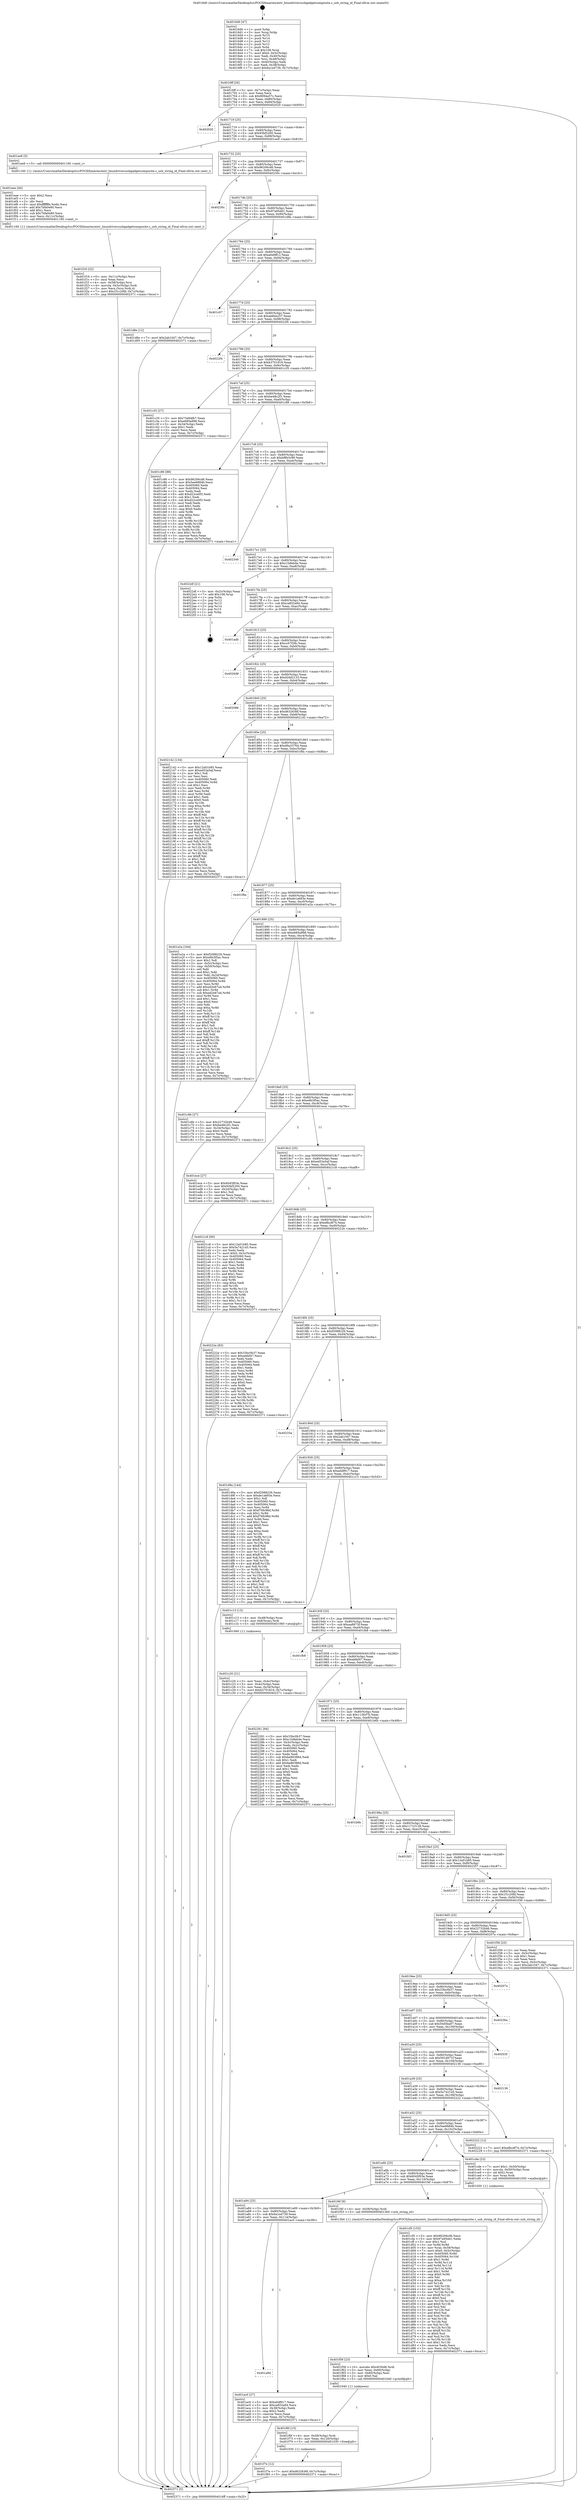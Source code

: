digraph "0x4016d0" {
  label = "0x4016d0 (/mnt/c/Users/mathe/Desktop/tcc/POCII/binaries/extr_linuxdriversusbgadgetcomposite.c_usb_string_id_Final-ollvm.out::main(0))"
  labelloc = "t"
  node[shape=record]

  Entry [label="",width=0.3,height=0.3,shape=circle,fillcolor=black,style=filled]
  "0x4016ff" [label="{
     0x4016ff [26]\l
     | [instrs]\l
     &nbsp;&nbsp;0x4016ff \<+3\>: mov -0x7c(%rbp),%eax\l
     &nbsp;&nbsp;0x401702 \<+2\>: mov %eax,%ecx\l
     &nbsp;&nbsp;0x401704 \<+6\>: sub $0x9094a57c,%ecx\l
     &nbsp;&nbsp;0x40170a \<+3\>: mov %eax,-0x80(%rbp)\l
     &nbsp;&nbsp;0x40170d \<+6\>: mov %ecx,-0x84(%rbp)\l
     &nbsp;&nbsp;0x401713 \<+6\>: je 0000000000402020 \<main+0x950\>\l
  }"]
  "0x402020" [label="{
     0x402020\l
  }", style=dashed]
  "0x401719" [label="{
     0x401719 [25]\l
     | [instrs]\l
     &nbsp;&nbsp;0x401719 \<+5\>: jmp 000000000040171e \<main+0x4e\>\l
     &nbsp;&nbsp;0x40171e \<+3\>: mov -0x80(%rbp),%eax\l
     &nbsp;&nbsp;0x401721 \<+5\>: sub $0x93bf2200,%eax\l
     &nbsp;&nbsp;0x401726 \<+6\>: mov %eax,-0x88(%rbp)\l
     &nbsp;&nbsp;0x40172c \<+6\>: je 0000000000401ee9 \<main+0x819\>\l
  }"]
  Exit [label="",width=0.3,height=0.3,shape=circle,fillcolor=black,style=filled,peripheries=2]
  "0x401ee9" [label="{
     0x401ee9 [5]\l
     | [instrs]\l
     &nbsp;&nbsp;0x401ee9 \<+5\>: call 0000000000401160 \<next_i\>\l
     | [calls]\l
     &nbsp;&nbsp;0x401160 \{1\} (/mnt/c/Users/mathe/Desktop/tcc/POCII/binaries/extr_linuxdriversusbgadgetcomposite.c_usb_string_id_Final-ollvm.out::next_i)\l
  }"]
  "0x401732" [label="{
     0x401732 [25]\l
     | [instrs]\l
     &nbsp;&nbsp;0x401732 \<+5\>: jmp 0000000000401737 \<main+0x67\>\l
     &nbsp;&nbsp;0x401737 \<+3\>: mov -0x80(%rbp),%eax\l
     &nbsp;&nbsp;0x40173a \<+5\>: sub $0x96206cd6,%eax\l
     &nbsp;&nbsp;0x40173f \<+6\>: mov %eax,-0x8c(%rbp)\l
     &nbsp;&nbsp;0x401745 \<+6\>: je 000000000040230c \<main+0xc3c\>\l
  }"]
  "0x401f7e" [label="{
     0x401f7e [12]\l
     | [instrs]\l
     &nbsp;&nbsp;0x401f7e \<+7\>: movl $0xd632636f,-0x7c(%rbp)\l
     &nbsp;&nbsp;0x401f85 \<+5\>: jmp 0000000000402371 \<main+0xca1\>\l
  }"]
  "0x40230c" [label="{
     0x40230c\l
  }", style=dashed]
  "0x40174b" [label="{
     0x40174b [25]\l
     | [instrs]\l
     &nbsp;&nbsp;0x40174b \<+5\>: jmp 0000000000401750 \<main+0x80\>\l
     &nbsp;&nbsp;0x401750 \<+3\>: mov -0x80(%rbp),%eax\l
     &nbsp;&nbsp;0x401753 \<+5\>: sub $0x97a95dd1,%eax\l
     &nbsp;&nbsp;0x401758 \<+6\>: mov %eax,-0x90(%rbp)\l
     &nbsp;&nbsp;0x40175e \<+6\>: je 0000000000401d8e \<main+0x6be\>\l
  }"]
  "0x401f6f" [label="{
     0x401f6f [15]\l
     | [instrs]\l
     &nbsp;&nbsp;0x401f6f \<+4\>: mov -0x58(%rbp),%rdi\l
     &nbsp;&nbsp;0x401f73 \<+6\>: mov %eax,-0x120(%rbp)\l
     &nbsp;&nbsp;0x401f79 \<+5\>: call 0000000000401030 \<free@plt\>\l
     | [calls]\l
     &nbsp;&nbsp;0x401030 \{1\} (unknown)\l
  }"]
  "0x401d8e" [label="{
     0x401d8e [12]\l
     | [instrs]\l
     &nbsp;&nbsp;0x401d8e \<+7\>: movl $0x2ab1047,-0x7c(%rbp)\l
     &nbsp;&nbsp;0x401d95 \<+5\>: jmp 0000000000402371 \<main+0xca1\>\l
  }"]
  "0x401764" [label="{
     0x401764 [25]\l
     | [instrs]\l
     &nbsp;&nbsp;0x401764 \<+5\>: jmp 0000000000401769 \<main+0x99\>\l
     &nbsp;&nbsp;0x401769 \<+3\>: mov -0x80(%rbp),%eax\l
     &nbsp;&nbsp;0x40176c \<+5\>: sub $0xa0e8ff12,%eax\l
     &nbsp;&nbsp;0x401771 \<+6\>: mov %eax,-0x94(%rbp)\l
     &nbsp;&nbsp;0x401777 \<+6\>: je 0000000000401c07 \<main+0x537\>\l
  }"]
  "0x401f58" [label="{
     0x401f58 [23]\l
     | [instrs]\l
     &nbsp;&nbsp;0x401f58 \<+10\>: movabs $0x4030d6,%rdi\l
     &nbsp;&nbsp;0x401f62 \<+3\>: mov %eax,-0x60(%rbp)\l
     &nbsp;&nbsp;0x401f65 \<+3\>: mov -0x60(%rbp),%esi\l
     &nbsp;&nbsp;0x401f68 \<+2\>: mov $0x0,%al\l
     &nbsp;&nbsp;0x401f6a \<+5\>: call 0000000000401040 \<printf@plt\>\l
     | [calls]\l
     &nbsp;&nbsp;0x401040 \{1\} (unknown)\l
  }"]
  "0x401c07" [label="{
     0x401c07\l
  }", style=dashed]
  "0x40177d" [label="{
     0x40177d [25]\l
     | [instrs]\l
     &nbsp;&nbsp;0x40177d \<+5\>: jmp 0000000000401782 \<main+0xb2\>\l
     &nbsp;&nbsp;0x401782 \<+3\>: mov -0x80(%rbp),%eax\l
     &nbsp;&nbsp;0x401785 \<+5\>: sub $0xab84a257,%eax\l
     &nbsp;&nbsp;0x40178a \<+6\>: mov %eax,-0x98(%rbp)\l
     &nbsp;&nbsp;0x401790 \<+6\>: je 00000000004022f4 \<main+0xc24\>\l
  }"]
  "0x401f16" [label="{
     0x401f16 [32]\l
     | [instrs]\l
     &nbsp;&nbsp;0x401f16 \<+6\>: mov -0x11c(%rbp),%ecx\l
     &nbsp;&nbsp;0x401f1c \<+3\>: imul %eax,%ecx\l
     &nbsp;&nbsp;0x401f1f \<+4\>: mov -0x58(%rbp),%rsi\l
     &nbsp;&nbsp;0x401f23 \<+4\>: movslq -0x5c(%rbp),%rdi\l
     &nbsp;&nbsp;0x401f27 \<+3\>: mov %ecx,(%rsi,%rdi,4)\l
     &nbsp;&nbsp;0x401f2a \<+7\>: movl $0x1f1c20fd,-0x7c(%rbp)\l
     &nbsp;&nbsp;0x401f31 \<+5\>: jmp 0000000000402371 \<main+0xca1\>\l
  }"]
  "0x4022f4" [label="{
     0x4022f4\l
  }", style=dashed]
  "0x401796" [label="{
     0x401796 [25]\l
     | [instrs]\l
     &nbsp;&nbsp;0x401796 \<+5\>: jmp 000000000040179b \<main+0xcb\>\l
     &nbsp;&nbsp;0x40179b \<+3\>: mov -0x80(%rbp),%eax\l
     &nbsp;&nbsp;0x40179e \<+5\>: sub $0xb3701819,%eax\l
     &nbsp;&nbsp;0x4017a3 \<+6\>: mov %eax,-0x9c(%rbp)\l
     &nbsp;&nbsp;0x4017a9 \<+6\>: je 0000000000401c35 \<main+0x565\>\l
  }"]
  "0x401eee" [label="{
     0x401eee [40]\l
     | [instrs]\l
     &nbsp;&nbsp;0x401eee \<+5\>: mov $0x2,%ecx\l
     &nbsp;&nbsp;0x401ef3 \<+1\>: cltd\l
     &nbsp;&nbsp;0x401ef4 \<+2\>: idiv %ecx\l
     &nbsp;&nbsp;0x401ef6 \<+6\>: imul $0xfffffffe,%edx,%ecx\l
     &nbsp;&nbsp;0x401efc \<+6\>: add $0x7bfa0e80,%ecx\l
     &nbsp;&nbsp;0x401f02 \<+3\>: add $0x1,%ecx\l
     &nbsp;&nbsp;0x401f05 \<+6\>: sub $0x7bfa0e80,%ecx\l
     &nbsp;&nbsp;0x401f0b \<+6\>: mov %ecx,-0x11c(%rbp)\l
     &nbsp;&nbsp;0x401f11 \<+5\>: call 0000000000401160 \<next_i\>\l
     | [calls]\l
     &nbsp;&nbsp;0x401160 \{1\} (/mnt/c/Users/mathe/Desktop/tcc/POCII/binaries/extr_linuxdriversusbgadgetcomposite.c_usb_string_id_Final-ollvm.out::next_i)\l
  }"]
  "0x401c35" [label="{
     0x401c35 [27]\l
     | [instrs]\l
     &nbsp;&nbsp;0x401c35 \<+5\>: mov $0x73d94fb7,%eax\l
     &nbsp;&nbsp;0x401c3a \<+5\>: mov $0xe685a998,%ecx\l
     &nbsp;&nbsp;0x401c3f \<+3\>: mov -0x34(%rbp),%edx\l
     &nbsp;&nbsp;0x401c42 \<+3\>: cmp $0x1,%edx\l
     &nbsp;&nbsp;0x401c45 \<+3\>: cmovl %ecx,%eax\l
     &nbsp;&nbsp;0x401c48 \<+3\>: mov %eax,-0x7c(%rbp)\l
     &nbsp;&nbsp;0x401c4b \<+5\>: jmp 0000000000402371 \<main+0xca1\>\l
  }"]
  "0x4017af" [label="{
     0x4017af [25]\l
     | [instrs]\l
     &nbsp;&nbsp;0x4017af \<+5\>: jmp 00000000004017b4 \<main+0xe4\>\l
     &nbsp;&nbsp;0x4017b4 \<+3\>: mov -0x80(%rbp),%eax\l
     &nbsp;&nbsp;0x4017b7 \<+5\>: sub $0xbe48c2f1,%eax\l
     &nbsp;&nbsp;0x4017bc \<+6\>: mov %eax,-0xa0(%rbp)\l
     &nbsp;&nbsp;0x4017c2 \<+6\>: je 0000000000401c86 \<main+0x5b6\>\l
  }"]
  "0x401cf5" [label="{
     0x401cf5 [153]\l
     | [instrs]\l
     &nbsp;&nbsp;0x401cf5 \<+5\>: mov $0x96206cd6,%ecx\l
     &nbsp;&nbsp;0x401cfa \<+5\>: mov $0x97a95dd1,%edx\l
     &nbsp;&nbsp;0x401cff \<+3\>: mov $0x1,%sil\l
     &nbsp;&nbsp;0x401d02 \<+3\>: xor %r8d,%r8d\l
     &nbsp;&nbsp;0x401d05 \<+4\>: mov %rax,-0x58(%rbp)\l
     &nbsp;&nbsp;0x401d09 \<+7\>: movl $0x0,-0x5c(%rbp)\l
     &nbsp;&nbsp;0x401d10 \<+8\>: mov 0x405060,%r9d\l
     &nbsp;&nbsp;0x401d18 \<+8\>: mov 0x405064,%r10d\l
     &nbsp;&nbsp;0x401d20 \<+4\>: sub $0x1,%r8d\l
     &nbsp;&nbsp;0x401d24 \<+3\>: mov %r9d,%r11d\l
     &nbsp;&nbsp;0x401d27 \<+3\>: add %r8d,%r11d\l
     &nbsp;&nbsp;0x401d2a \<+4\>: imul %r11d,%r9d\l
     &nbsp;&nbsp;0x401d2e \<+4\>: and $0x1,%r9d\l
     &nbsp;&nbsp;0x401d32 \<+4\>: cmp $0x0,%r9d\l
     &nbsp;&nbsp;0x401d36 \<+3\>: sete %bl\l
     &nbsp;&nbsp;0x401d39 \<+4\>: cmp $0xa,%r10d\l
     &nbsp;&nbsp;0x401d3d \<+4\>: setl %r14b\l
     &nbsp;&nbsp;0x401d41 \<+3\>: mov %bl,%r15b\l
     &nbsp;&nbsp;0x401d44 \<+4\>: xor $0xff,%r15b\l
     &nbsp;&nbsp;0x401d48 \<+3\>: mov %r14b,%r12b\l
     &nbsp;&nbsp;0x401d4b \<+4\>: xor $0xff,%r12b\l
     &nbsp;&nbsp;0x401d4f \<+4\>: xor $0x0,%sil\l
     &nbsp;&nbsp;0x401d53 \<+3\>: mov %r15b,%r13b\l
     &nbsp;&nbsp;0x401d56 \<+4\>: and $0x0,%r13b\l
     &nbsp;&nbsp;0x401d5a \<+3\>: and %sil,%bl\l
     &nbsp;&nbsp;0x401d5d \<+3\>: mov %r12b,%al\l
     &nbsp;&nbsp;0x401d60 \<+2\>: and $0x0,%al\l
     &nbsp;&nbsp;0x401d62 \<+3\>: and %sil,%r14b\l
     &nbsp;&nbsp;0x401d65 \<+3\>: or %bl,%r13b\l
     &nbsp;&nbsp;0x401d68 \<+3\>: or %r14b,%al\l
     &nbsp;&nbsp;0x401d6b \<+3\>: xor %al,%r13b\l
     &nbsp;&nbsp;0x401d6e \<+3\>: or %r12b,%r15b\l
     &nbsp;&nbsp;0x401d71 \<+4\>: xor $0xff,%r15b\l
     &nbsp;&nbsp;0x401d75 \<+4\>: or $0x0,%sil\l
     &nbsp;&nbsp;0x401d79 \<+3\>: and %sil,%r15b\l
     &nbsp;&nbsp;0x401d7c \<+3\>: or %r15b,%r13b\l
     &nbsp;&nbsp;0x401d7f \<+4\>: test $0x1,%r13b\l
     &nbsp;&nbsp;0x401d83 \<+3\>: cmovne %edx,%ecx\l
     &nbsp;&nbsp;0x401d86 \<+3\>: mov %ecx,-0x7c(%rbp)\l
     &nbsp;&nbsp;0x401d89 \<+5\>: jmp 0000000000402371 \<main+0xca1\>\l
  }"]
  "0x401c86" [label="{
     0x401c86 [88]\l
     | [instrs]\l
     &nbsp;&nbsp;0x401c86 \<+5\>: mov $0x96206cd6,%eax\l
     &nbsp;&nbsp;0x401c8b \<+5\>: mov $0x5ee6884b,%ecx\l
     &nbsp;&nbsp;0x401c90 \<+7\>: mov 0x405060,%edx\l
     &nbsp;&nbsp;0x401c97 \<+7\>: mov 0x405064,%esi\l
     &nbsp;&nbsp;0x401c9e \<+2\>: mov %edx,%edi\l
     &nbsp;&nbsp;0x401ca0 \<+6\>: add $0xd22ce0f3,%edi\l
     &nbsp;&nbsp;0x401ca6 \<+3\>: sub $0x1,%edi\l
     &nbsp;&nbsp;0x401ca9 \<+6\>: sub $0xd22ce0f3,%edi\l
     &nbsp;&nbsp;0x401caf \<+3\>: imul %edi,%edx\l
     &nbsp;&nbsp;0x401cb2 \<+3\>: and $0x1,%edx\l
     &nbsp;&nbsp;0x401cb5 \<+3\>: cmp $0x0,%edx\l
     &nbsp;&nbsp;0x401cb8 \<+4\>: sete %r8b\l
     &nbsp;&nbsp;0x401cbc \<+3\>: cmp $0xa,%esi\l
     &nbsp;&nbsp;0x401cbf \<+4\>: setl %r9b\l
     &nbsp;&nbsp;0x401cc3 \<+3\>: mov %r8b,%r10b\l
     &nbsp;&nbsp;0x401cc6 \<+3\>: and %r9b,%r10b\l
     &nbsp;&nbsp;0x401cc9 \<+3\>: xor %r9b,%r8b\l
     &nbsp;&nbsp;0x401ccc \<+3\>: or %r8b,%r10b\l
     &nbsp;&nbsp;0x401ccf \<+4\>: test $0x1,%r10b\l
     &nbsp;&nbsp;0x401cd3 \<+3\>: cmovne %ecx,%eax\l
     &nbsp;&nbsp;0x401cd6 \<+3\>: mov %eax,-0x7c(%rbp)\l
     &nbsp;&nbsp;0x401cd9 \<+5\>: jmp 0000000000402371 \<main+0xca1\>\l
  }"]
  "0x4017c8" [label="{
     0x4017c8 [25]\l
     | [instrs]\l
     &nbsp;&nbsp;0x4017c8 \<+5\>: jmp 00000000004017cd \<main+0xfd\>\l
     &nbsp;&nbsp;0x4017cd \<+3\>: mov -0x80(%rbp),%eax\l
     &nbsp;&nbsp;0x4017d0 \<+5\>: sub $0xbf8b3c99,%eax\l
     &nbsp;&nbsp;0x4017d5 \<+6\>: mov %eax,-0xa4(%rbp)\l
     &nbsp;&nbsp;0x4017db \<+6\>: je 0000000000402346 \<main+0xc76\>\l
  }"]
  "0x401c20" [label="{
     0x401c20 [21]\l
     | [instrs]\l
     &nbsp;&nbsp;0x401c20 \<+3\>: mov %eax,-0x4c(%rbp)\l
     &nbsp;&nbsp;0x401c23 \<+3\>: mov -0x4c(%rbp),%eax\l
     &nbsp;&nbsp;0x401c26 \<+3\>: mov %eax,-0x34(%rbp)\l
     &nbsp;&nbsp;0x401c29 \<+7\>: movl $0xb3701819,-0x7c(%rbp)\l
     &nbsp;&nbsp;0x401c30 \<+5\>: jmp 0000000000402371 \<main+0xca1\>\l
  }"]
  "0x402346" [label="{
     0x402346\l
  }", style=dashed]
  "0x4017e1" [label="{
     0x4017e1 [25]\l
     | [instrs]\l
     &nbsp;&nbsp;0x4017e1 \<+5\>: jmp 00000000004017e6 \<main+0x116\>\l
     &nbsp;&nbsp;0x4017e6 \<+3\>: mov -0x80(%rbp),%eax\l
     &nbsp;&nbsp;0x4017e9 \<+5\>: sub $0xc1b8eb4e,%eax\l
     &nbsp;&nbsp;0x4017ee \<+6\>: mov %eax,-0xa8(%rbp)\l
     &nbsp;&nbsp;0x4017f4 \<+6\>: je 00000000004022df \<main+0xc0f\>\l
  }"]
  "0x4016d0" [label="{
     0x4016d0 [47]\l
     | [instrs]\l
     &nbsp;&nbsp;0x4016d0 \<+1\>: push %rbp\l
     &nbsp;&nbsp;0x4016d1 \<+3\>: mov %rsp,%rbp\l
     &nbsp;&nbsp;0x4016d4 \<+2\>: push %r15\l
     &nbsp;&nbsp;0x4016d6 \<+2\>: push %r14\l
     &nbsp;&nbsp;0x4016d8 \<+2\>: push %r13\l
     &nbsp;&nbsp;0x4016da \<+2\>: push %r12\l
     &nbsp;&nbsp;0x4016dc \<+1\>: push %rbx\l
     &nbsp;&nbsp;0x4016dd \<+7\>: sub $0x108,%rsp\l
     &nbsp;&nbsp;0x4016e4 \<+7\>: movl $0x0,-0x3c(%rbp)\l
     &nbsp;&nbsp;0x4016eb \<+3\>: mov %edi,-0x40(%rbp)\l
     &nbsp;&nbsp;0x4016ee \<+4\>: mov %rsi,-0x48(%rbp)\l
     &nbsp;&nbsp;0x4016f2 \<+3\>: mov -0x40(%rbp),%edi\l
     &nbsp;&nbsp;0x4016f5 \<+3\>: mov %edi,-0x38(%rbp)\l
     &nbsp;&nbsp;0x4016f8 \<+7\>: movl $0x6a1ed739,-0x7c(%rbp)\l
  }"]
  "0x4022df" [label="{
     0x4022df [21]\l
     | [instrs]\l
     &nbsp;&nbsp;0x4022df \<+3\>: mov -0x2c(%rbp),%eax\l
     &nbsp;&nbsp;0x4022e2 \<+7\>: add $0x108,%rsp\l
     &nbsp;&nbsp;0x4022e9 \<+1\>: pop %rbx\l
     &nbsp;&nbsp;0x4022ea \<+2\>: pop %r12\l
     &nbsp;&nbsp;0x4022ec \<+2\>: pop %r13\l
     &nbsp;&nbsp;0x4022ee \<+2\>: pop %r14\l
     &nbsp;&nbsp;0x4022f0 \<+2\>: pop %r15\l
     &nbsp;&nbsp;0x4022f2 \<+1\>: pop %rbp\l
     &nbsp;&nbsp;0x4022f3 \<+1\>: ret\l
  }"]
  "0x4017fa" [label="{
     0x4017fa [25]\l
     | [instrs]\l
     &nbsp;&nbsp;0x4017fa \<+5\>: jmp 00000000004017ff \<main+0x12f\>\l
     &nbsp;&nbsp;0x4017ff \<+3\>: mov -0x80(%rbp),%eax\l
     &nbsp;&nbsp;0x401802 \<+5\>: sub $0xca852a84,%eax\l
     &nbsp;&nbsp;0x401807 \<+6\>: mov %eax,-0xac(%rbp)\l
     &nbsp;&nbsp;0x40180d \<+6\>: je 0000000000401adb \<main+0x40b\>\l
  }"]
  "0x402371" [label="{
     0x402371 [5]\l
     | [instrs]\l
     &nbsp;&nbsp;0x402371 \<+5\>: jmp 00000000004016ff \<main+0x2f\>\l
  }"]
  "0x401adb" [label="{
     0x401adb\l
  }", style=dashed]
  "0x401813" [label="{
     0x401813 [25]\l
     | [instrs]\l
     &nbsp;&nbsp;0x401813 \<+5\>: jmp 0000000000401818 \<main+0x148\>\l
     &nbsp;&nbsp;0x401818 \<+3\>: mov -0x80(%rbp),%eax\l
     &nbsp;&nbsp;0x40181b \<+5\>: sub $0xcc07f28c,%eax\l
     &nbsp;&nbsp;0x401820 \<+6\>: mov %eax,-0xb0(%rbp)\l
     &nbsp;&nbsp;0x401826 \<+6\>: je 00000000004020d9 \<main+0xa09\>\l
  }"]
  "0x401a9d" [label="{
     0x401a9d\l
  }", style=dashed]
  "0x4020d9" [label="{
     0x4020d9\l
  }", style=dashed]
  "0x40182c" [label="{
     0x40182c [25]\l
     | [instrs]\l
     &nbsp;&nbsp;0x40182c \<+5\>: jmp 0000000000401831 \<main+0x161\>\l
     &nbsp;&nbsp;0x401831 \<+3\>: mov -0x80(%rbp),%eax\l
     &nbsp;&nbsp;0x401834 \<+5\>: sub $0xd2dd2133,%eax\l
     &nbsp;&nbsp;0x401839 \<+6\>: mov %eax,-0xb4(%rbp)\l
     &nbsp;&nbsp;0x40183f \<+6\>: je 0000000000402086 \<main+0x9b6\>\l
  }"]
  "0x401ac0" [label="{
     0x401ac0 [27]\l
     | [instrs]\l
     &nbsp;&nbsp;0x401ac0 \<+5\>: mov $0xa0df917,%eax\l
     &nbsp;&nbsp;0x401ac5 \<+5\>: mov $0xca852a84,%ecx\l
     &nbsp;&nbsp;0x401aca \<+3\>: mov -0x38(%rbp),%edx\l
     &nbsp;&nbsp;0x401acd \<+3\>: cmp $0x2,%edx\l
     &nbsp;&nbsp;0x401ad0 \<+3\>: cmovne %ecx,%eax\l
     &nbsp;&nbsp;0x401ad3 \<+3\>: mov %eax,-0x7c(%rbp)\l
     &nbsp;&nbsp;0x401ad6 \<+5\>: jmp 0000000000402371 \<main+0xca1\>\l
  }"]
  "0x402086" [label="{
     0x402086\l
  }", style=dashed]
  "0x401845" [label="{
     0x401845 [25]\l
     | [instrs]\l
     &nbsp;&nbsp;0x401845 \<+5\>: jmp 000000000040184a \<main+0x17a\>\l
     &nbsp;&nbsp;0x40184a \<+3\>: mov -0x80(%rbp),%eax\l
     &nbsp;&nbsp;0x40184d \<+5\>: sub $0xd632636f,%eax\l
     &nbsp;&nbsp;0x401852 \<+6\>: mov %eax,-0xb8(%rbp)\l
     &nbsp;&nbsp;0x401858 \<+6\>: je 0000000000402142 \<main+0xa72\>\l
  }"]
  "0x401a84" [label="{
     0x401a84 [25]\l
     | [instrs]\l
     &nbsp;&nbsp;0x401a84 \<+5\>: jmp 0000000000401a89 \<main+0x3b9\>\l
     &nbsp;&nbsp;0x401a89 \<+3\>: mov -0x80(%rbp),%eax\l
     &nbsp;&nbsp;0x401a8c \<+5\>: sub $0x6a1ed739,%eax\l
     &nbsp;&nbsp;0x401a91 \<+6\>: mov %eax,-0x114(%rbp)\l
     &nbsp;&nbsp;0x401a97 \<+6\>: je 0000000000401ac0 \<main+0x3f0\>\l
  }"]
  "0x402142" [label="{
     0x402142 [134]\l
     | [instrs]\l
     &nbsp;&nbsp;0x402142 \<+5\>: mov $0x12a01b85,%eax\l
     &nbsp;&nbsp;0x402147 \<+5\>: mov $0xed53a5af,%ecx\l
     &nbsp;&nbsp;0x40214c \<+2\>: mov $0x1,%dl\l
     &nbsp;&nbsp;0x40214e \<+2\>: xor %esi,%esi\l
     &nbsp;&nbsp;0x402150 \<+7\>: mov 0x405060,%edi\l
     &nbsp;&nbsp;0x402157 \<+8\>: mov 0x405064,%r8d\l
     &nbsp;&nbsp;0x40215f \<+3\>: sub $0x1,%esi\l
     &nbsp;&nbsp;0x402162 \<+3\>: mov %edi,%r9d\l
     &nbsp;&nbsp;0x402165 \<+3\>: add %esi,%r9d\l
     &nbsp;&nbsp;0x402168 \<+4\>: imul %r9d,%edi\l
     &nbsp;&nbsp;0x40216c \<+3\>: and $0x1,%edi\l
     &nbsp;&nbsp;0x40216f \<+3\>: cmp $0x0,%edi\l
     &nbsp;&nbsp;0x402172 \<+4\>: sete %r10b\l
     &nbsp;&nbsp;0x402176 \<+4\>: cmp $0xa,%r8d\l
     &nbsp;&nbsp;0x40217a \<+4\>: setl %r11b\l
     &nbsp;&nbsp;0x40217e \<+3\>: mov %r10b,%bl\l
     &nbsp;&nbsp;0x402181 \<+3\>: xor $0xff,%bl\l
     &nbsp;&nbsp;0x402184 \<+3\>: mov %r11b,%r14b\l
     &nbsp;&nbsp;0x402187 \<+4\>: xor $0xff,%r14b\l
     &nbsp;&nbsp;0x40218b \<+3\>: xor $0x1,%dl\l
     &nbsp;&nbsp;0x40218e \<+3\>: mov %bl,%r15b\l
     &nbsp;&nbsp;0x402191 \<+4\>: and $0xff,%r15b\l
     &nbsp;&nbsp;0x402195 \<+3\>: and %dl,%r10b\l
     &nbsp;&nbsp;0x402198 \<+3\>: mov %r14b,%r12b\l
     &nbsp;&nbsp;0x40219b \<+4\>: and $0xff,%r12b\l
     &nbsp;&nbsp;0x40219f \<+3\>: and %dl,%r11b\l
     &nbsp;&nbsp;0x4021a2 \<+3\>: or %r10b,%r15b\l
     &nbsp;&nbsp;0x4021a5 \<+3\>: or %r11b,%r12b\l
     &nbsp;&nbsp;0x4021a8 \<+3\>: xor %r12b,%r15b\l
     &nbsp;&nbsp;0x4021ab \<+3\>: or %r14b,%bl\l
     &nbsp;&nbsp;0x4021ae \<+3\>: xor $0xff,%bl\l
     &nbsp;&nbsp;0x4021b1 \<+3\>: or $0x1,%dl\l
     &nbsp;&nbsp;0x4021b4 \<+2\>: and %dl,%bl\l
     &nbsp;&nbsp;0x4021b6 \<+3\>: or %bl,%r15b\l
     &nbsp;&nbsp;0x4021b9 \<+4\>: test $0x1,%r15b\l
     &nbsp;&nbsp;0x4021bd \<+3\>: cmovne %ecx,%eax\l
     &nbsp;&nbsp;0x4021c0 \<+3\>: mov %eax,-0x7c(%rbp)\l
     &nbsp;&nbsp;0x4021c3 \<+5\>: jmp 0000000000402371 \<main+0xca1\>\l
  }"]
  "0x40185e" [label="{
     0x40185e [25]\l
     | [instrs]\l
     &nbsp;&nbsp;0x40185e \<+5\>: jmp 0000000000401863 \<main+0x193\>\l
     &nbsp;&nbsp;0x401863 \<+3\>: mov -0x80(%rbp),%eax\l
     &nbsp;&nbsp;0x401866 \<+5\>: sub $0xd9a33764,%eax\l
     &nbsp;&nbsp;0x40186b \<+6\>: mov %eax,-0xbc(%rbp)\l
     &nbsp;&nbsp;0x401871 \<+6\>: je 0000000000401f8a \<main+0x8ba\>\l
  }"]
  "0x401f4f" [label="{
     0x401f4f [9]\l
     | [instrs]\l
     &nbsp;&nbsp;0x401f4f \<+4\>: mov -0x58(%rbp),%rdi\l
     &nbsp;&nbsp;0x401f53 \<+5\>: call 00000000004013b0 \<usb_string_id\>\l
     | [calls]\l
     &nbsp;&nbsp;0x4013b0 \{1\} (/mnt/c/Users/mathe/Desktop/tcc/POCII/binaries/extr_linuxdriversusbgadgetcomposite.c_usb_string_id_Final-ollvm.out::usb_string_id)\l
  }"]
  "0x401f8a" [label="{
     0x401f8a\l
  }", style=dashed]
  "0x401877" [label="{
     0x401877 [25]\l
     | [instrs]\l
     &nbsp;&nbsp;0x401877 \<+5\>: jmp 000000000040187c \<main+0x1ac\>\l
     &nbsp;&nbsp;0x40187c \<+3\>: mov -0x80(%rbp),%eax\l
     &nbsp;&nbsp;0x40187f \<+5\>: sub $0xde1a683e,%eax\l
     &nbsp;&nbsp;0x401884 \<+6\>: mov %eax,-0xc0(%rbp)\l
     &nbsp;&nbsp;0x40188a \<+6\>: je 0000000000401e2a \<main+0x75a\>\l
  }"]
  "0x401a6b" [label="{
     0x401a6b [25]\l
     | [instrs]\l
     &nbsp;&nbsp;0x401a6b \<+5\>: jmp 0000000000401a70 \<main+0x3a0\>\l
     &nbsp;&nbsp;0x401a70 \<+3\>: mov -0x80(%rbp),%eax\l
     &nbsp;&nbsp;0x401a73 \<+5\>: sub $0x6045f03e,%eax\l
     &nbsp;&nbsp;0x401a78 \<+6\>: mov %eax,-0x110(%rbp)\l
     &nbsp;&nbsp;0x401a7e \<+6\>: je 0000000000401f4f \<main+0x87f\>\l
  }"]
  "0x401e2a" [label="{
     0x401e2a [164]\l
     | [instrs]\l
     &nbsp;&nbsp;0x401e2a \<+5\>: mov $0xf2088226,%eax\l
     &nbsp;&nbsp;0x401e2f \<+5\>: mov $0xe6b3f5ac,%ecx\l
     &nbsp;&nbsp;0x401e34 \<+2\>: mov $0x1,%dl\l
     &nbsp;&nbsp;0x401e36 \<+3\>: mov -0x5c(%rbp),%esi\l
     &nbsp;&nbsp;0x401e39 \<+3\>: cmp -0x50(%rbp),%esi\l
     &nbsp;&nbsp;0x401e3c \<+4\>: setl %dil\l
     &nbsp;&nbsp;0x401e40 \<+4\>: and $0x1,%dil\l
     &nbsp;&nbsp;0x401e44 \<+4\>: mov %dil,-0x2d(%rbp)\l
     &nbsp;&nbsp;0x401e48 \<+7\>: mov 0x405060,%esi\l
     &nbsp;&nbsp;0x401e4f \<+8\>: mov 0x405064,%r8d\l
     &nbsp;&nbsp;0x401e57 \<+3\>: mov %esi,%r9d\l
     &nbsp;&nbsp;0x401e5a \<+7\>: add $0xed2e67a4,%r9d\l
     &nbsp;&nbsp;0x401e61 \<+4\>: sub $0x1,%r9d\l
     &nbsp;&nbsp;0x401e65 \<+7\>: sub $0xed2e67a4,%r9d\l
     &nbsp;&nbsp;0x401e6c \<+4\>: imul %r9d,%esi\l
     &nbsp;&nbsp;0x401e70 \<+3\>: and $0x1,%esi\l
     &nbsp;&nbsp;0x401e73 \<+3\>: cmp $0x0,%esi\l
     &nbsp;&nbsp;0x401e76 \<+4\>: sete %dil\l
     &nbsp;&nbsp;0x401e7a \<+4\>: cmp $0xa,%r8d\l
     &nbsp;&nbsp;0x401e7e \<+4\>: setl %r10b\l
     &nbsp;&nbsp;0x401e82 \<+3\>: mov %dil,%r11b\l
     &nbsp;&nbsp;0x401e85 \<+4\>: xor $0xff,%r11b\l
     &nbsp;&nbsp;0x401e89 \<+3\>: mov %r10b,%bl\l
     &nbsp;&nbsp;0x401e8c \<+3\>: xor $0xff,%bl\l
     &nbsp;&nbsp;0x401e8f \<+3\>: xor $0x1,%dl\l
     &nbsp;&nbsp;0x401e92 \<+3\>: mov %r11b,%r14b\l
     &nbsp;&nbsp;0x401e95 \<+4\>: and $0xff,%r14b\l
     &nbsp;&nbsp;0x401e99 \<+3\>: and %dl,%dil\l
     &nbsp;&nbsp;0x401e9c \<+3\>: mov %bl,%r15b\l
     &nbsp;&nbsp;0x401e9f \<+4\>: and $0xff,%r15b\l
     &nbsp;&nbsp;0x401ea3 \<+3\>: and %dl,%r10b\l
     &nbsp;&nbsp;0x401ea6 \<+3\>: or %dil,%r14b\l
     &nbsp;&nbsp;0x401ea9 \<+3\>: or %r10b,%r15b\l
     &nbsp;&nbsp;0x401eac \<+3\>: xor %r15b,%r14b\l
     &nbsp;&nbsp;0x401eaf \<+3\>: or %bl,%r11b\l
     &nbsp;&nbsp;0x401eb2 \<+4\>: xor $0xff,%r11b\l
     &nbsp;&nbsp;0x401eb6 \<+3\>: or $0x1,%dl\l
     &nbsp;&nbsp;0x401eb9 \<+3\>: and %dl,%r11b\l
     &nbsp;&nbsp;0x401ebc \<+3\>: or %r11b,%r14b\l
     &nbsp;&nbsp;0x401ebf \<+4\>: test $0x1,%r14b\l
     &nbsp;&nbsp;0x401ec3 \<+3\>: cmovne %ecx,%eax\l
     &nbsp;&nbsp;0x401ec6 \<+3\>: mov %eax,-0x7c(%rbp)\l
     &nbsp;&nbsp;0x401ec9 \<+5\>: jmp 0000000000402371 \<main+0xca1\>\l
  }"]
  "0x401890" [label="{
     0x401890 [25]\l
     | [instrs]\l
     &nbsp;&nbsp;0x401890 \<+5\>: jmp 0000000000401895 \<main+0x1c5\>\l
     &nbsp;&nbsp;0x401895 \<+3\>: mov -0x80(%rbp),%eax\l
     &nbsp;&nbsp;0x401898 \<+5\>: sub $0xe685a998,%eax\l
     &nbsp;&nbsp;0x40189d \<+6\>: mov %eax,-0xc4(%rbp)\l
     &nbsp;&nbsp;0x4018a3 \<+6\>: je 0000000000401c6b \<main+0x59b\>\l
  }"]
  "0x401cde" [label="{
     0x401cde [23]\l
     | [instrs]\l
     &nbsp;&nbsp;0x401cde \<+7\>: movl $0x1,-0x50(%rbp)\l
     &nbsp;&nbsp;0x401ce5 \<+4\>: movslq -0x50(%rbp),%rax\l
     &nbsp;&nbsp;0x401ce9 \<+4\>: shl $0x2,%rax\l
     &nbsp;&nbsp;0x401ced \<+3\>: mov %rax,%rdi\l
     &nbsp;&nbsp;0x401cf0 \<+5\>: call 0000000000401050 \<malloc@plt\>\l
     | [calls]\l
     &nbsp;&nbsp;0x401050 \{1\} (unknown)\l
  }"]
  "0x401c6b" [label="{
     0x401c6b [27]\l
     | [instrs]\l
     &nbsp;&nbsp;0x401c6b \<+5\>: mov $0x22732b46,%eax\l
     &nbsp;&nbsp;0x401c70 \<+5\>: mov $0xbe48c2f1,%ecx\l
     &nbsp;&nbsp;0x401c75 \<+3\>: mov -0x34(%rbp),%edx\l
     &nbsp;&nbsp;0x401c78 \<+3\>: cmp $0x0,%edx\l
     &nbsp;&nbsp;0x401c7b \<+3\>: cmove %ecx,%eax\l
     &nbsp;&nbsp;0x401c7e \<+3\>: mov %eax,-0x7c(%rbp)\l
     &nbsp;&nbsp;0x401c81 \<+5\>: jmp 0000000000402371 \<main+0xca1\>\l
  }"]
  "0x4018a9" [label="{
     0x4018a9 [25]\l
     | [instrs]\l
     &nbsp;&nbsp;0x4018a9 \<+5\>: jmp 00000000004018ae \<main+0x1de\>\l
     &nbsp;&nbsp;0x4018ae \<+3\>: mov -0x80(%rbp),%eax\l
     &nbsp;&nbsp;0x4018b1 \<+5\>: sub $0xe6b3f5ac,%eax\l
     &nbsp;&nbsp;0x4018b6 \<+6\>: mov %eax,-0xc8(%rbp)\l
     &nbsp;&nbsp;0x4018bc \<+6\>: je 0000000000401ece \<main+0x7fe\>\l
  }"]
  "0x401a52" [label="{
     0x401a52 [25]\l
     | [instrs]\l
     &nbsp;&nbsp;0x401a52 \<+5\>: jmp 0000000000401a57 \<main+0x387\>\l
     &nbsp;&nbsp;0x401a57 \<+3\>: mov -0x80(%rbp),%eax\l
     &nbsp;&nbsp;0x401a5a \<+5\>: sub $0x5ee6884b,%eax\l
     &nbsp;&nbsp;0x401a5f \<+6\>: mov %eax,-0x10c(%rbp)\l
     &nbsp;&nbsp;0x401a65 \<+6\>: je 0000000000401cde \<main+0x60e\>\l
  }"]
  "0x401ece" [label="{
     0x401ece [27]\l
     | [instrs]\l
     &nbsp;&nbsp;0x401ece \<+5\>: mov $0x6045f03e,%eax\l
     &nbsp;&nbsp;0x401ed3 \<+5\>: mov $0x93bf2200,%ecx\l
     &nbsp;&nbsp;0x401ed8 \<+3\>: mov -0x2d(%rbp),%dl\l
     &nbsp;&nbsp;0x401edb \<+3\>: test $0x1,%dl\l
     &nbsp;&nbsp;0x401ede \<+3\>: cmovne %ecx,%eax\l
     &nbsp;&nbsp;0x401ee1 \<+3\>: mov %eax,-0x7c(%rbp)\l
     &nbsp;&nbsp;0x401ee4 \<+5\>: jmp 0000000000402371 \<main+0xca1\>\l
  }"]
  "0x4018c2" [label="{
     0x4018c2 [25]\l
     | [instrs]\l
     &nbsp;&nbsp;0x4018c2 \<+5\>: jmp 00000000004018c7 \<main+0x1f7\>\l
     &nbsp;&nbsp;0x4018c7 \<+3\>: mov -0x80(%rbp),%eax\l
     &nbsp;&nbsp;0x4018ca \<+5\>: sub $0xed53a5af,%eax\l
     &nbsp;&nbsp;0x4018cf \<+6\>: mov %eax,-0xcc(%rbp)\l
     &nbsp;&nbsp;0x4018d5 \<+6\>: je 00000000004021c8 \<main+0xaf8\>\l
  }"]
  "0x402222" [label="{
     0x402222 [12]\l
     | [instrs]\l
     &nbsp;&nbsp;0x402222 \<+7\>: movl $0xefbcdf74,-0x7c(%rbp)\l
     &nbsp;&nbsp;0x402229 \<+5\>: jmp 0000000000402371 \<main+0xca1\>\l
  }"]
  "0x4021c8" [label="{
     0x4021c8 [90]\l
     | [instrs]\l
     &nbsp;&nbsp;0x4021c8 \<+5\>: mov $0x12a01b85,%eax\l
     &nbsp;&nbsp;0x4021cd \<+5\>: mov $0x5a742145,%ecx\l
     &nbsp;&nbsp;0x4021d2 \<+2\>: xor %edx,%edx\l
     &nbsp;&nbsp;0x4021d4 \<+7\>: movl $0x0,-0x3c(%rbp)\l
     &nbsp;&nbsp;0x4021db \<+7\>: mov 0x405060,%esi\l
     &nbsp;&nbsp;0x4021e2 \<+7\>: mov 0x405064,%edi\l
     &nbsp;&nbsp;0x4021e9 \<+3\>: sub $0x1,%edx\l
     &nbsp;&nbsp;0x4021ec \<+3\>: mov %esi,%r8d\l
     &nbsp;&nbsp;0x4021ef \<+3\>: add %edx,%r8d\l
     &nbsp;&nbsp;0x4021f2 \<+4\>: imul %r8d,%esi\l
     &nbsp;&nbsp;0x4021f6 \<+3\>: and $0x1,%esi\l
     &nbsp;&nbsp;0x4021f9 \<+3\>: cmp $0x0,%esi\l
     &nbsp;&nbsp;0x4021fc \<+4\>: sete %r9b\l
     &nbsp;&nbsp;0x402200 \<+3\>: cmp $0xa,%edi\l
     &nbsp;&nbsp;0x402203 \<+4\>: setl %r10b\l
     &nbsp;&nbsp;0x402207 \<+3\>: mov %r9b,%r11b\l
     &nbsp;&nbsp;0x40220a \<+3\>: and %r10b,%r11b\l
     &nbsp;&nbsp;0x40220d \<+3\>: xor %r10b,%r9b\l
     &nbsp;&nbsp;0x402210 \<+3\>: or %r9b,%r11b\l
     &nbsp;&nbsp;0x402213 \<+4\>: test $0x1,%r11b\l
     &nbsp;&nbsp;0x402217 \<+3\>: cmovne %ecx,%eax\l
     &nbsp;&nbsp;0x40221a \<+3\>: mov %eax,-0x7c(%rbp)\l
     &nbsp;&nbsp;0x40221d \<+5\>: jmp 0000000000402371 \<main+0xca1\>\l
  }"]
  "0x4018db" [label="{
     0x4018db [25]\l
     | [instrs]\l
     &nbsp;&nbsp;0x4018db \<+5\>: jmp 00000000004018e0 \<main+0x210\>\l
     &nbsp;&nbsp;0x4018e0 \<+3\>: mov -0x80(%rbp),%eax\l
     &nbsp;&nbsp;0x4018e3 \<+5\>: sub $0xefbcdf74,%eax\l
     &nbsp;&nbsp;0x4018e8 \<+6\>: mov %eax,-0xd0(%rbp)\l
     &nbsp;&nbsp;0x4018ee \<+6\>: je 000000000040222e \<main+0xb5e\>\l
  }"]
  "0x401a39" [label="{
     0x401a39 [25]\l
     | [instrs]\l
     &nbsp;&nbsp;0x401a39 \<+5\>: jmp 0000000000401a3e \<main+0x36e\>\l
     &nbsp;&nbsp;0x401a3e \<+3\>: mov -0x80(%rbp),%eax\l
     &nbsp;&nbsp;0x401a41 \<+5\>: sub $0x5a742145,%eax\l
     &nbsp;&nbsp;0x401a46 \<+6\>: mov %eax,-0x108(%rbp)\l
     &nbsp;&nbsp;0x401a4c \<+6\>: je 0000000000402222 \<main+0xb52\>\l
  }"]
  "0x40222e" [label="{
     0x40222e [83]\l
     | [instrs]\l
     &nbsp;&nbsp;0x40222e \<+5\>: mov $0x33bc0b37,%eax\l
     &nbsp;&nbsp;0x402233 \<+5\>: mov $0xabfef47,%ecx\l
     &nbsp;&nbsp;0x402238 \<+2\>: xor %edx,%edx\l
     &nbsp;&nbsp;0x40223a \<+7\>: mov 0x405060,%esi\l
     &nbsp;&nbsp;0x402241 \<+7\>: mov 0x405064,%edi\l
     &nbsp;&nbsp;0x402248 \<+3\>: sub $0x1,%edx\l
     &nbsp;&nbsp;0x40224b \<+3\>: mov %esi,%r8d\l
     &nbsp;&nbsp;0x40224e \<+3\>: add %edx,%r8d\l
     &nbsp;&nbsp;0x402251 \<+4\>: imul %r8d,%esi\l
     &nbsp;&nbsp;0x402255 \<+3\>: and $0x1,%esi\l
     &nbsp;&nbsp;0x402258 \<+3\>: cmp $0x0,%esi\l
     &nbsp;&nbsp;0x40225b \<+4\>: sete %r9b\l
     &nbsp;&nbsp;0x40225f \<+3\>: cmp $0xa,%edi\l
     &nbsp;&nbsp;0x402262 \<+4\>: setl %r10b\l
     &nbsp;&nbsp;0x402266 \<+3\>: mov %r9b,%r11b\l
     &nbsp;&nbsp;0x402269 \<+3\>: and %r10b,%r11b\l
     &nbsp;&nbsp;0x40226c \<+3\>: xor %r10b,%r9b\l
     &nbsp;&nbsp;0x40226f \<+3\>: or %r9b,%r11b\l
     &nbsp;&nbsp;0x402272 \<+4\>: test $0x1,%r11b\l
     &nbsp;&nbsp;0x402276 \<+3\>: cmovne %ecx,%eax\l
     &nbsp;&nbsp;0x402279 \<+3\>: mov %eax,-0x7c(%rbp)\l
     &nbsp;&nbsp;0x40227c \<+5\>: jmp 0000000000402371 \<main+0xca1\>\l
  }"]
  "0x4018f4" [label="{
     0x4018f4 [25]\l
     | [instrs]\l
     &nbsp;&nbsp;0x4018f4 \<+5\>: jmp 00000000004018f9 \<main+0x229\>\l
     &nbsp;&nbsp;0x4018f9 \<+3\>: mov -0x80(%rbp),%eax\l
     &nbsp;&nbsp;0x4018fc \<+5\>: sub $0xf2088226,%eax\l
     &nbsp;&nbsp;0x401901 \<+6\>: mov %eax,-0xd4(%rbp)\l
     &nbsp;&nbsp;0x401907 \<+6\>: je 000000000040233a \<main+0xc6a\>\l
  }"]
  "0x402136" [label="{
     0x402136\l
  }", style=dashed]
  "0x40233a" [label="{
     0x40233a\l
  }", style=dashed]
  "0x40190d" [label="{
     0x40190d [25]\l
     | [instrs]\l
     &nbsp;&nbsp;0x40190d \<+5\>: jmp 0000000000401912 \<main+0x242\>\l
     &nbsp;&nbsp;0x401912 \<+3\>: mov -0x80(%rbp),%eax\l
     &nbsp;&nbsp;0x401915 \<+5\>: sub $0x2ab1047,%eax\l
     &nbsp;&nbsp;0x40191a \<+6\>: mov %eax,-0xd8(%rbp)\l
     &nbsp;&nbsp;0x401920 \<+6\>: je 0000000000401d9a \<main+0x6ca\>\l
  }"]
  "0x401a20" [label="{
     0x401a20 [25]\l
     | [instrs]\l
     &nbsp;&nbsp;0x401a20 \<+5\>: jmp 0000000000401a25 \<main+0x355\>\l
     &nbsp;&nbsp;0x401a25 \<+3\>: mov -0x80(%rbp),%eax\l
     &nbsp;&nbsp;0x401a28 \<+5\>: sub $0x591d971f,%eax\l
     &nbsp;&nbsp;0x401a2d \<+6\>: mov %eax,-0x104(%rbp)\l
     &nbsp;&nbsp;0x401a33 \<+6\>: je 0000000000402136 \<main+0xa66\>\l
  }"]
  "0x401d9a" [label="{
     0x401d9a [144]\l
     | [instrs]\l
     &nbsp;&nbsp;0x401d9a \<+5\>: mov $0xf2088226,%eax\l
     &nbsp;&nbsp;0x401d9f \<+5\>: mov $0xde1a683e,%ecx\l
     &nbsp;&nbsp;0x401da4 \<+2\>: mov $0x1,%dl\l
     &nbsp;&nbsp;0x401da6 \<+7\>: mov 0x405060,%esi\l
     &nbsp;&nbsp;0x401dad \<+7\>: mov 0x405064,%edi\l
     &nbsp;&nbsp;0x401db4 \<+3\>: mov %esi,%r8d\l
     &nbsp;&nbsp;0x401db7 \<+7\>: sub $0xf76fc98d,%r8d\l
     &nbsp;&nbsp;0x401dbe \<+4\>: sub $0x1,%r8d\l
     &nbsp;&nbsp;0x401dc2 \<+7\>: add $0xf76fc98d,%r8d\l
     &nbsp;&nbsp;0x401dc9 \<+4\>: imul %r8d,%esi\l
     &nbsp;&nbsp;0x401dcd \<+3\>: and $0x1,%esi\l
     &nbsp;&nbsp;0x401dd0 \<+3\>: cmp $0x0,%esi\l
     &nbsp;&nbsp;0x401dd3 \<+4\>: sete %r9b\l
     &nbsp;&nbsp;0x401dd7 \<+3\>: cmp $0xa,%edi\l
     &nbsp;&nbsp;0x401dda \<+4\>: setl %r10b\l
     &nbsp;&nbsp;0x401dde \<+3\>: mov %r9b,%r11b\l
     &nbsp;&nbsp;0x401de1 \<+4\>: xor $0xff,%r11b\l
     &nbsp;&nbsp;0x401de5 \<+3\>: mov %r10b,%bl\l
     &nbsp;&nbsp;0x401de8 \<+3\>: xor $0xff,%bl\l
     &nbsp;&nbsp;0x401deb \<+3\>: xor $0x1,%dl\l
     &nbsp;&nbsp;0x401dee \<+3\>: mov %r11b,%r14b\l
     &nbsp;&nbsp;0x401df1 \<+4\>: and $0xff,%r14b\l
     &nbsp;&nbsp;0x401df5 \<+3\>: and %dl,%r9b\l
     &nbsp;&nbsp;0x401df8 \<+3\>: mov %bl,%r15b\l
     &nbsp;&nbsp;0x401dfb \<+4\>: and $0xff,%r15b\l
     &nbsp;&nbsp;0x401dff \<+3\>: and %dl,%r10b\l
     &nbsp;&nbsp;0x401e02 \<+3\>: or %r9b,%r14b\l
     &nbsp;&nbsp;0x401e05 \<+3\>: or %r10b,%r15b\l
     &nbsp;&nbsp;0x401e08 \<+3\>: xor %r15b,%r14b\l
     &nbsp;&nbsp;0x401e0b \<+3\>: or %bl,%r11b\l
     &nbsp;&nbsp;0x401e0e \<+4\>: xor $0xff,%r11b\l
     &nbsp;&nbsp;0x401e12 \<+3\>: or $0x1,%dl\l
     &nbsp;&nbsp;0x401e15 \<+3\>: and %dl,%r11b\l
     &nbsp;&nbsp;0x401e18 \<+3\>: or %r11b,%r14b\l
     &nbsp;&nbsp;0x401e1b \<+4\>: test $0x1,%r14b\l
     &nbsp;&nbsp;0x401e1f \<+3\>: cmovne %ecx,%eax\l
     &nbsp;&nbsp;0x401e22 \<+3\>: mov %eax,-0x7c(%rbp)\l
     &nbsp;&nbsp;0x401e25 \<+5\>: jmp 0000000000402371 \<main+0xca1\>\l
  }"]
  "0x401926" [label="{
     0x401926 [25]\l
     | [instrs]\l
     &nbsp;&nbsp;0x401926 \<+5\>: jmp 000000000040192b \<main+0x25b\>\l
     &nbsp;&nbsp;0x40192b \<+3\>: mov -0x80(%rbp),%eax\l
     &nbsp;&nbsp;0x40192e \<+5\>: sub $0xa0df917,%eax\l
     &nbsp;&nbsp;0x401933 \<+6\>: mov %eax,-0xdc(%rbp)\l
     &nbsp;&nbsp;0x401939 \<+6\>: je 0000000000401c13 \<main+0x543\>\l
  }"]
  "0x40203f" [label="{
     0x40203f\l
  }", style=dashed]
  "0x401c13" [label="{
     0x401c13 [13]\l
     | [instrs]\l
     &nbsp;&nbsp;0x401c13 \<+4\>: mov -0x48(%rbp),%rax\l
     &nbsp;&nbsp;0x401c17 \<+4\>: mov 0x8(%rax),%rdi\l
     &nbsp;&nbsp;0x401c1b \<+5\>: call 0000000000401060 \<atoi@plt\>\l
     | [calls]\l
     &nbsp;&nbsp;0x401060 \{1\} (unknown)\l
  }"]
  "0x40193f" [label="{
     0x40193f [25]\l
     | [instrs]\l
     &nbsp;&nbsp;0x40193f \<+5\>: jmp 0000000000401944 \<main+0x274\>\l
     &nbsp;&nbsp;0x401944 \<+3\>: mov -0x80(%rbp),%eax\l
     &nbsp;&nbsp;0x401947 \<+5\>: sub $0xaa8873f,%eax\l
     &nbsp;&nbsp;0x40194c \<+6\>: mov %eax,-0xe0(%rbp)\l
     &nbsp;&nbsp;0x401952 \<+6\>: je 0000000000401fb8 \<main+0x8e8\>\l
  }"]
  "0x401a07" [label="{
     0x401a07 [25]\l
     | [instrs]\l
     &nbsp;&nbsp;0x401a07 \<+5\>: jmp 0000000000401a0c \<main+0x33c\>\l
     &nbsp;&nbsp;0x401a0c \<+3\>: mov -0x80(%rbp),%eax\l
     &nbsp;&nbsp;0x401a0f \<+5\>: sub $0x50d5ba07,%eax\l
     &nbsp;&nbsp;0x401a14 \<+6\>: mov %eax,-0x100(%rbp)\l
     &nbsp;&nbsp;0x401a1a \<+6\>: je 000000000040203f \<main+0x96f\>\l
  }"]
  "0x401fb8" [label="{
     0x401fb8\l
  }", style=dashed]
  "0x401958" [label="{
     0x401958 [25]\l
     | [instrs]\l
     &nbsp;&nbsp;0x401958 \<+5\>: jmp 000000000040195d \<main+0x28d\>\l
     &nbsp;&nbsp;0x40195d \<+3\>: mov -0x80(%rbp),%eax\l
     &nbsp;&nbsp;0x401960 \<+5\>: sub $0xabfef47,%eax\l
     &nbsp;&nbsp;0x401965 \<+6\>: mov %eax,-0xe4(%rbp)\l
     &nbsp;&nbsp;0x40196b \<+6\>: je 0000000000402281 \<main+0xbb1\>\l
  }"]
  "0x40236a" [label="{
     0x40236a\l
  }", style=dashed]
  "0x402281" [label="{
     0x402281 [94]\l
     | [instrs]\l
     &nbsp;&nbsp;0x402281 \<+5\>: mov $0x33bc0b37,%eax\l
     &nbsp;&nbsp;0x402286 \<+5\>: mov $0xc1b8eb4e,%ecx\l
     &nbsp;&nbsp;0x40228b \<+3\>: mov -0x3c(%rbp),%edx\l
     &nbsp;&nbsp;0x40228e \<+3\>: mov %edx,-0x2c(%rbp)\l
     &nbsp;&nbsp;0x402291 \<+7\>: mov 0x405060,%edx\l
     &nbsp;&nbsp;0x402298 \<+7\>: mov 0x405064,%esi\l
     &nbsp;&nbsp;0x40229f \<+2\>: mov %edx,%edi\l
     &nbsp;&nbsp;0x4022a1 \<+6\>: sub $0xbe86386d,%edi\l
     &nbsp;&nbsp;0x4022a7 \<+3\>: sub $0x1,%edi\l
     &nbsp;&nbsp;0x4022aa \<+6\>: add $0xbe86386d,%edi\l
     &nbsp;&nbsp;0x4022b0 \<+3\>: imul %edi,%edx\l
     &nbsp;&nbsp;0x4022b3 \<+3\>: and $0x1,%edx\l
     &nbsp;&nbsp;0x4022b6 \<+3\>: cmp $0x0,%edx\l
     &nbsp;&nbsp;0x4022b9 \<+4\>: sete %r8b\l
     &nbsp;&nbsp;0x4022bd \<+3\>: cmp $0xa,%esi\l
     &nbsp;&nbsp;0x4022c0 \<+4\>: setl %r9b\l
     &nbsp;&nbsp;0x4022c4 \<+3\>: mov %r8b,%r10b\l
     &nbsp;&nbsp;0x4022c7 \<+3\>: and %r9b,%r10b\l
     &nbsp;&nbsp;0x4022ca \<+3\>: xor %r9b,%r8b\l
     &nbsp;&nbsp;0x4022cd \<+3\>: or %r8b,%r10b\l
     &nbsp;&nbsp;0x4022d0 \<+4\>: test $0x1,%r10b\l
     &nbsp;&nbsp;0x4022d4 \<+3\>: cmovne %ecx,%eax\l
     &nbsp;&nbsp;0x4022d7 \<+3\>: mov %eax,-0x7c(%rbp)\l
     &nbsp;&nbsp;0x4022da \<+5\>: jmp 0000000000402371 \<main+0xca1\>\l
  }"]
  "0x401971" [label="{
     0x401971 [25]\l
     | [instrs]\l
     &nbsp;&nbsp;0x401971 \<+5\>: jmp 0000000000401976 \<main+0x2a6\>\l
     &nbsp;&nbsp;0x401976 \<+3\>: mov -0x80(%rbp),%eax\l
     &nbsp;&nbsp;0x401979 \<+5\>: sub $0x113fcf7b,%eax\l
     &nbsp;&nbsp;0x40197e \<+6\>: mov %eax,-0xe8(%rbp)\l
     &nbsp;&nbsp;0x401984 \<+6\>: je 0000000000401b6b \<main+0x49b\>\l
  }"]
  "0x4019ee" [label="{
     0x4019ee [25]\l
     | [instrs]\l
     &nbsp;&nbsp;0x4019ee \<+5\>: jmp 00000000004019f3 \<main+0x323\>\l
     &nbsp;&nbsp;0x4019f3 \<+3\>: mov -0x80(%rbp),%eax\l
     &nbsp;&nbsp;0x4019f6 \<+5\>: sub $0x33bc0b37,%eax\l
     &nbsp;&nbsp;0x4019fb \<+6\>: mov %eax,-0xfc(%rbp)\l
     &nbsp;&nbsp;0x401a01 \<+6\>: je 000000000040236a \<main+0xc9a\>\l
  }"]
  "0x401b6b" [label="{
     0x401b6b\l
  }", style=dashed]
  "0x40198a" [label="{
     0x40198a [25]\l
     | [instrs]\l
     &nbsp;&nbsp;0x40198a \<+5\>: jmp 000000000040198f \<main+0x2bf\>\l
     &nbsp;&nbsp;0x40198f \<+3\>: mov -0x80(%rbp),%eax\l
     &nbsp;&nbsp;0x401992 \<+5\>: sub $0x117c3128,%eax\l
     &nbsp;&nbsp;0x401997 \<+6\>: mov %eax,-0xec(%rbp)\l
     &nbsp;&nbsp;0x40199d \<+6\>: je 0000000000401fd3 \<main+0x903\>\l
  }"]
  "0x40207a" [label="{
     0x40207a\l
  }", style=dashed]
  "0x401fd3" [label="{
     0x401fd3\l
  }", style=dashed]
  "0x4019a3" [label="{
     0x4019a3 [25]\l
     | [instrs]\l
     &nbsp;&nbsp;0x4019a3 \<+5\>: jmp 00000000004019a8 \<main+0x2d8\>\l
     &nbsp;&nbsp;0x4019a8 \<+3\>: mov -0x80(%rbp),%eax\l
     &nbsp;&nbsp;0x4019ab \<+5\>: sub $0x12a01b85,%eax\l
     &nbsp;&nbsp;0x4019b0 \<+6\>: mov %eax,-0xf0(%rbp)\l
     &nbsp;&nbsp;0x4019b6 \<+6\>: je 0000000000402357 \<main+0xc87\>\l
  }"]
  "0x4019d5" [label="{
     0x4019d5 [25]\l
     | [instrs]\l
     &nbsp;&nbsp;0x4019d5 \<+5\>: jmp 00000000004019da \<main+0x30a\>\l
     &nbsp;&nbsp;0x4019da \<+3\>: mov -0x80(%rbp),%eax\l
     &nbsp;&nbsp;0x4019dd \<+5\>: sub $0x22732b46,%eax\l
     &nbsp;&nbsp;0x4019e2 \<+6\>: mov %eax,-0xf8(%rbp)\l
     &nbsp;&nbsp;0x4019e8 \<+6\>: je 000000000040207a \<main+0x9aa\>\l
  }"]
  "0x402357" [label="{
     0x402357\l
  }", style=dashed]
  "0x4019bc" [label="{
     0x4019bc [25]\l
     | [instrs]\l
     &nbsp;&nbsp;0x4019bc \<+5\>: jmp 00000000004019c1 \<main+0x2f1\>\l
     &nbsp;&nbsp;0x4019c1 \<+3\>: mov -0x80(%rbp),%eax\l
     &nbsp;&nbsp;0x4019c4 \<+5\>: sub $0x1f1c20fd,%eax\l
     &nbsp;&nbsp;0x4019c9 \<+6\>: mov %eax,-0xf4(%rbp)\l
     &nbsp;&nbsp;0x4019cf \<+6\>: je 0000000000401f36 \<main+0x866\>\l
  }"]
  "0x401f36" [label="{
     0x401f36 [25]\l
     | [instrs]\l
     &nbsp;&nbsp;0x401f36 \<+2\>: xor %eax,%eax\l
     &nbsp;&nbsp;0x401f38 \<+3\>: mov -0x5c(%rbp),%ecx\l
     &nbsp;&nbsp;0x401f3b \<+3\>: sub $0x1,%eax\l
     &nbsp;&nbsp;0x401f3e \<+2\>: sub %eax,%ecx\l
     &nbsp;&nbsp;0x401f40 \<+3\>: mov %ecx,-0x5c(%rbp)\l
     &nbsp;&nbsp;0x401f43 \<+7\>: movl $0x2ab1047,-0x7c(%rbp)\l
     &nbsp;&nbsp;0x401f4a \<+5\>: jmp 0000000000402371 \<main+0xca1\>\l
  }"]
  Entry -> "0x4016d0" [label=" 1"]
  "0x4016ff" -> "0x402020" [label=" 0"]
  "0x4016ff" -> "0x401719" [label=" 22"]
  "0x4022df" -> Exit [label=" 1"]
  "0x401719" -> "0x401ee9" [label=" 1"]
  "0x401719" -> "0x401732" [label=" 21"]
  "0x402281" -> "0x402371" [label=" 1"]
  "0x401732" -> "0x40230c" [label=" 0"]
  "0x401732" -> "0x40174b" [label=" 21"]
  "0x40222e" -> "0x402371" [label=" 1"]
  "0x40174b" -> "0x401d8e" [label=" 1"]
  "0x40174b" -> "0x401764" [label=" 20"]
  "0x402222" -> "0x402371" [label=" 1"]
  "0x401764" -> "0x401c07" [label=" 0"]
  "0x401764" -> "0x40177d" [label=" 20"]
  "0x4021c8" -> "0x402371" [label=" 1"]
  "0x40177d" -> "0x4022f4" [label=" 0"]
  "0x40177d" -> "0x401796" [label=" 20"]
  "0x402142" -> "0x402371" [label=" 1"]
  "0x401796" -> "0x401c35" [label=" 1"]
  "0x401796" -> "0x4017af" [label=" 19"]
  "0x401f7e" -> "0x402371" [label=" 1"]
  "0x4017af" -> "0x401c86" [label=" 1"]
  "0x4017af" -> "0x4017c8" [label=" 18"]
  "0x401f6f" -> "0x401f7e" [label=" 1"]
  "0x4017c8" -> "0x402346" [label=" 0"]
  "0x4017c8" -> "0x4017e1" [label=" 18"]
  "0x401f58" -> "0x401f6f" [label=" 1"]
  "0x4017e1" -> "0x4022df" [label=" 1"]
  "0x4017e1" -> "0x4017fa" [label=" 17"]
  "0x401f4f" -> "0x401f58" [label=" 1"]
  "0x4017fa" -> "0x401adb" [label=" 0"]
  "0x4017fa" -> "0x401813" [label=" 17"]
  "0x401f36" -> "0x402371" [label=" 1"]
  "0x401813" -> "0x4020d9" [label=" 0"]
  "0x401813" -> "0x40182c" [label=" 17"]
  "0x401f16" -> "0x402371" [label=" 1"]
  "0x40182c" -> "0x402086" [label=" 0"]
  "0x40182c" -> "0x401845" [label=" 17"]
  "0x401eee" -> "0x401f16" [label=" 1"]
  "0x401845" -> "0x402142" [label=" 1"]
  "0x401845" -> "0x40185e" [label=" 16"]
  "0x401ece" -> "0x402371" [label=" 2"]
  "0x40185e" -> "0x401f8a" [label=" 0"]
  "0x40185e" -> "0x401877" [label=" 16"]
  "0x401e2a" -> "0x402371" [label=" 2"]
  "0x401877" -> "0x401e2a" [label=" 2"]
  "0x401877" -> "0x401890" [label=" 14"]
  "0x401d8e" -> "0x402371" [label=" 1"]
  "0x401890" -> "0x401c6b" [label=" 1"]
  "0x401890" -> "0x4018a9" [label=" 13"]
  "0x401cf5" -> "0x402371" [label=" 1"]
  "0x4018a9" -> "0x401ece" [label=" 2"]
  "0x4018a9" -> "0x4018c2" [label=" 11"]
  "0x401c86" -> "0x402371" [label=" 1"]
  "0x4018c2" -> "0x4021c8" [label=" 1"]
  "0x4018c2" -> "0x4018db" [label=" 10"]
  "0x401c6b" -> "0x402371" [label=" 1"]
  "0x4018db" -> "0x40222e" [label=" 1"]
  "0x4018db" -> "0x4018f4" [label=" 9"]
  "0x401c20" -> "0x402371" [label=" 1"]
  "0x4018f4" -> "0x40233a" [label=" 0"]
  "0x4018f4" -> "0x40190d" [label=" 9"]
  "0x401c13" -> "0x401c20" [label=" 1"]
  "0x40190d" -> "0x401d9a" [label=" 2"]
  "0x40190d" -> "0x401926" [label=" 7"]
  "0x4016d0" -> "0x4016ff" [label=" 1"]
  "0x401926" -> "0x401c13" [label=" 1"]
  "0x401926" -> "0x40193f" [label=" 6"]
  "0x401ac0" -> "0x402371" [label=" 1"]
  "0x40193f" -> "0x401fb8" [label=" 0"]
  "0x40193f" -> "0x401958" [label=" 6"]
  "0x401a84" -> "0x401ac0" [label=" 1"]
  "0x401958" -> "0x402281" [label=" 1"]
  "0x401958" -> "0x401971" [label=" 5"]
  "0x401ee9" -> "0x401eee" [label=" 1"]
  "0x401971" -> "0x401b6b" [label=" 0"]
  "0x401971" -> "0x40198a" [label=" 5"]
  "0x401a6b" -> "0x401f4f" [label=" 1"]
  "0x40198a" -> "0x401fd3" [label=" 0"]
  "0x40198a" -> "0x4019a3" [label=" 5"]
  "0x401d9a" -> "0x402371" [label=" 2"]
  "0x4019a3" -> "0x402357" [label=" 0"]
  "0x4019a3" -> "0x4019bc" [label=" 5"]
  "0x401a52" -> "0x401cde" [label=" 1"]
  "0x4019bc" -> "0x401f36" [label=" 1"]
  "0x4019bc" -> "0x4019d5" [label=" 4"]
  "0x401a52" -> "0x401a6b" [label=" 2"]
  "0x4019d5" -> "0x40207a" [label=" 0"]
  "0x4019d5" -> "0x4019ee" [label=" 4"]
  "0x401a6b" -> "0x401a84" [label=" 1"]
  "0x4019ee" -> "0x40236a" [label=" 0"]
  "0x4019ee" -> "0x401a07" [label=" 4"]
  "0x401a84" -> "0x401a9d" [label=" 0"]
  "0x401a07" -> "0x40203f" [label=" 0"]
  "0x401a07" -> "0x401a20" [label=" 4"]
  "0x402371" -> "0x4016ff" [label=" 21"]
  "0x401a20" -> "0x402136" [label=" 0"]
  "0x401a20" -> "0x401a39" [label=" 4"]
  "0x401c35" -> "0x402371" [label=" 1"]
  "0x401a39" -> "0x402222" [label=" 1"]
  "0x401a39" -> "0x401a52" [label=" 3"]
  "0x401cde" -> "0x401cf5" [label=" 1"]
}

